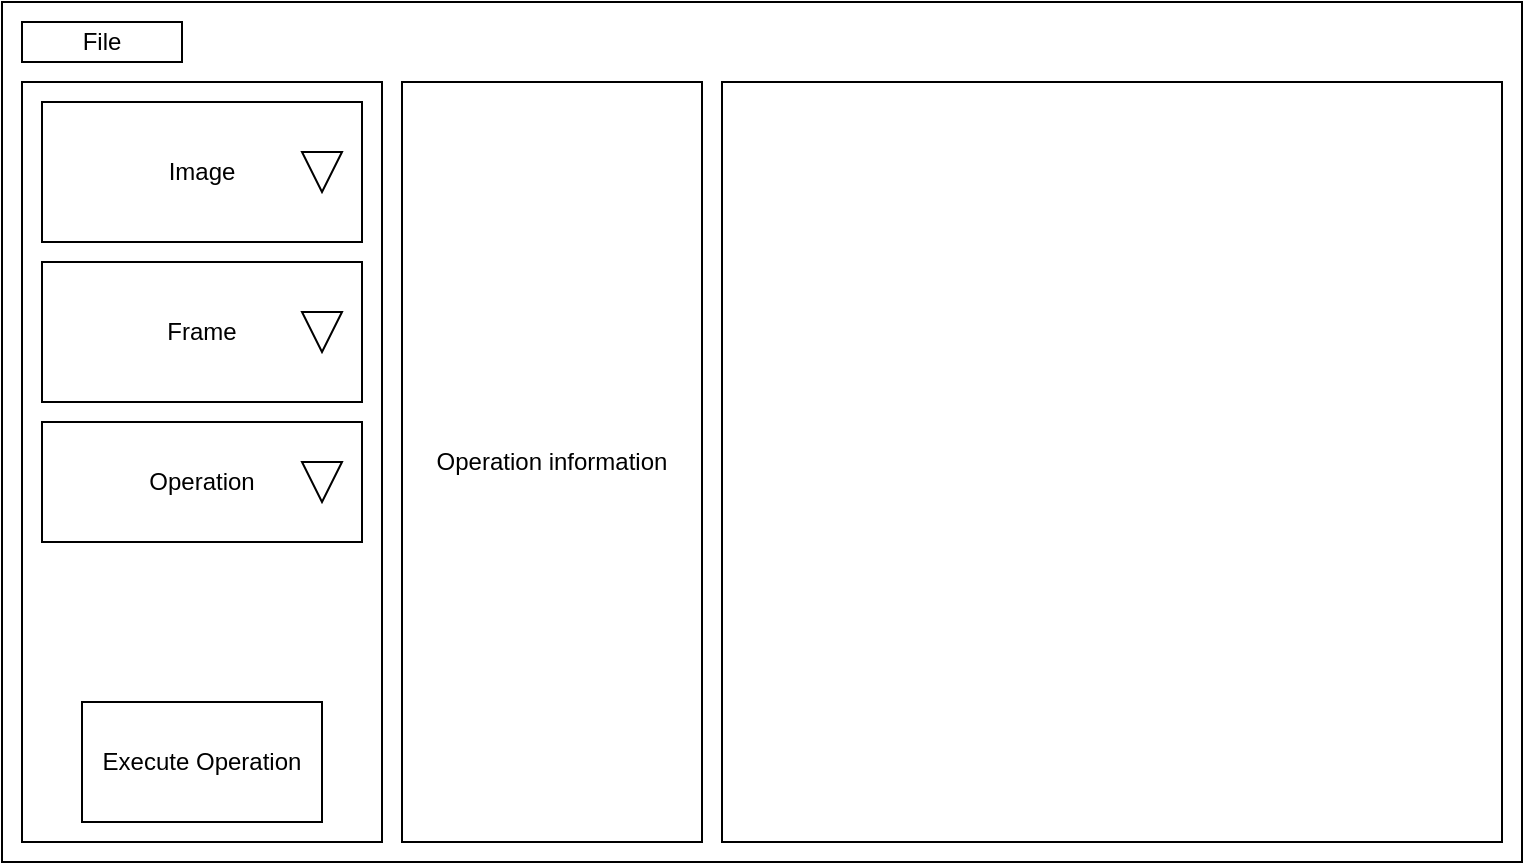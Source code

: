 <mxfile version="15.8.8" type="github">
  <diagram id="jk6jxz0FCeMK61UESMYt" name="Page-1">
    <mxGraphModel dx="1021" dy="460" grid="1" gridSize="10" guides="1" tooltips="1" connect="1" arrows="1" fold="1" page="1" pageScale="1" pageWidth="850" pageHeight="1100" math="0" shadow="0">
      <root>
        <mxCell id="0" />
        <mxCell id="1" parent="0" />
        <mxCell id="mxyE9RJrq9328s61NWDm-1" value="" style="rounded=0;whiteSpace=wrap;html=1;" vertex="1" parent="1">
          <mxGeometry x="40" y="30" width="760" height="430" as="geometry" />
        </mxCell>
        <mxCell id="mxyE9RJrq9328s61NWDm-2" value="" style="rounded=0;whiteSpace=wrap;html=1;" vertex="1" parent="1">
          <mxGeometry x="400" y="70" width="390" height="380" as="geometry" />
        </mxCell>
        <mxCell id="mxyE9RJrq9328s61NWDm-3" value="" style="rounded=0;whiteSpace=wrap;html=1;" vertex="1" parent="1">
          <mxGeometry x="50" y="70" width="180" height="380" as="geometry" />
        </mxCell>
        <mxCell id="mxyE9RJrq9328s61NWDm-14" value="Image" style="rounded=0;whiteSpace=wrap;html=1;" vertex="1" parent="1">
          <mxGeometry x="60" y="80" width="160" height="70" as="geometry" />
        </mxCell>
        <mxCell id="mxyE9RJrq9328s61NWDm-15" value="" style="triangle;whiteSpace=wrap;html=1;rotation=90;" vertex="1" parent="1">
          <mxGeometry x="190" y="105" width="20" height="20" as="geometry" />
        </mxCell>
        <mxCell id="mxyE9RJrq9328s61NWDm-16" value="Frame" style="rounded=0;whiteSpace=wrap;html=1;" vertex="1" parent="1">
          <mxGeometry x="60" y="160" width="160" height="70" as="geometry" />
        </mxCell>
        <mxCell id="mxyE9RJrq9328s61NWDm-17" value="" style="triangle;whiteSpace=wrap;html=1;rotation=90;" vertex="1" parent="1">
          <mxGeometry x="190" y="185" width="20" height="20" as="geometry" />
        </mxCell>
        <mxCell id="mxyE9RJrq9328s61NWDm-18" value="File" style="rounded=0;whiteSpace=wrap;html=1;" vertex="1" parent="1">
          <mxGeometry x="50" y="40" width="80" height="20" as="geometry" />
        </mxCell>
        <mxCell id="mxyE9RJrq9328s61NWDm-20" value="Operation" style="rounded=0;whiteSpace=wrap;html=1;" vertex="1" parent="1">
          <mxGeometry x="60" y="240" width="160" height="60" as="geometry" />
        </mxCell>
        <mxCell id="mxyE9RJrq9328s61NWDm-21" value="" style="triangle;whiteSpace=wrap;html=1;rotation=90;" vertex="1" parent="1">
          <mxGeometry x="190" y="260" width="20" height="20" as="geometry" />
        </mxCell>
        <mxCell id="mxyE9RJrq9328s61NWDm-22" value="Execute Operation" style="rounded=0;whiteSpace=wrap;html=1;" vertex="1" parent="1">
          <mxGeometry x="80" y="380" width="120" height="60" as="geometry" />
        </mxCell>
        <mxCell id="mxyE9RJrq9328s61NWDm-23" value="Operation information" style="rounded=0;whiteSpace=wrap;html=1;" vertex="1" parent="1">
          <mxGeometry x="240" y="70" width="150" height="380" as="geometry" />
        </mxCell>
      </root>
    </mxGraphModel>
  </diagram>
</mxfile>

